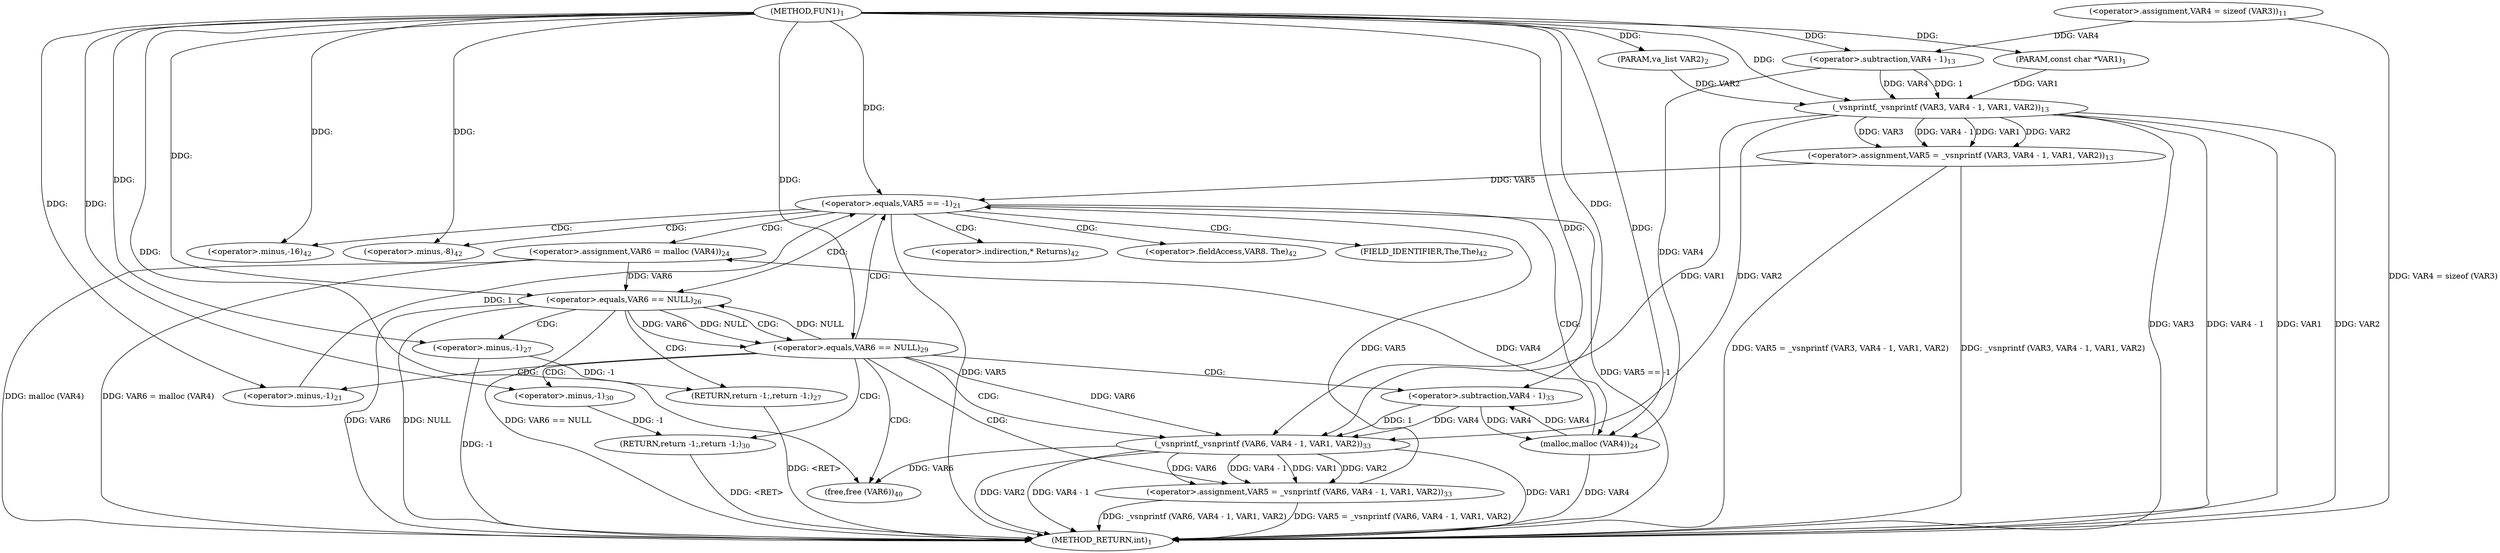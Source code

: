 digraph "FUN1" {  
"8" [label = <(METHOD,FUN1)<SUB>1</SUB>> ]
"277" [label = <(METHOD_RETURN,int)<SUB>1</SUB>> ]
"9" [label = <(PARAM,const char *VAR1)<SUB>1</SUB>> ]
"10" [label = <(PARAM,va_list VAR2)<SUB>2</SUB>> ]
"15" [label = <(&lt;operator&gt;.assignment,VAR4 = sizeof (VAR3))<SUB>11</SUB>> ]
"19" [label = <(&lt;operator&gt;.assignment,VAR5 = _vsnprintf (VAR3, VAR4 - 1, VAR1, VAR2))<SUB>13</SUB>> ]
"68" [label = <(&lt;operator&gt;.minus,-16)<SUB>42</SUB>> ]
"72" [label = <(&lt;operator&gt;.minus,-8)<SUB>42</SUB>> ]
"29" [label = <(&lt;operator&gt;.equals,VAR5 == -1)<SUB>21</SUB>> ]
"21" [label = <(_vsnprintf,_vsnprintf (VAR3, VAR4 - 1, VAR1, VAR2))<SUB>13</SUB>> ]
"34" [label = <(&lt;operator&gt;.assignment,VAR6 = malloc (VAR4))<SUB>24</SUB>> ]
"54" [label = <(&lt;operator&gt;.assignment,VAR5 = _vsnprintf (VAR6, VAR4 - 1, VAR1, VAR2))<SUB>33</SUB>> ]
"63" [label = <(free,free (VAR6))<SUB>40</SUB>> ]
"23" [label = <(&lt;operator&gt;.subtraction,VAR4 - 1)<SUB>13</SUB>> ]
"31" [label = <(&lt;operator&gt;.minus,-1)<SUB>21</SUB>> ]
"39" [label = <(&lt;operator&gt;.equals,VAR6 == NULL)<SUB>26</SUB>> ]
"47" [label = <(&lt;operator&gt;.equals,VAR6 == NULL)<SUB>29</SUB>> ]
"36" [label = <(malloc,malloc (VAR4))<SUB>24</SUB>> ]
"43" [label = <(RETURN,return -1;,return -1;)<SUB>27</SUB>> ]
"51" [label = <(RETURN,return -1;,return -1;)<SUB>30</SUB>> ]
"56" [label = <(_vsnprintf,_vsnprintf (VAR6, VAR4 - 1, VAR1, VAR2))<SUB>33</SUB>> ]
"44" [label = <(&lt;operator&gt;.minus,-1)<SUB>27</SUB>> ]
"52" [label = <(&lt;operator&gt;.minus,-1)<SUB>30</SUB>> ]
"58" [label = <(&lt;operator&gt;.subtraction,VAR4 - 1)<SUB>33</SUB>> ]
"65" [label = <(&lt;operator&gt;.indirection,* Returns)<SUB>42</SUB>> ]
"74" [label = <(&lt;operator&gt;.fieldAccess,VAR8. The)<SUB>42</SUB>> ]
"76" [label = <(FIELD_IDENTIFIER,The,The)<SUB>42</SUB>> ]
  "51" -> "277"  [ label = "DDG: &lt;RET&gt;"] 
  "43" -> "277"  [ label = "DDG: &lt;RET&gt;"] 
  "15" -> "277"  [ label = "DDG: VAR4 = sizeof (VAR3)"] 
  "21" -> "277"  [ label = "DDG: VAR3"] 
  "21" -> "277"  [ label = "DDG: VAR4 - 1"] 
  "21" -> "277"  [ label = "DDG: VAR1"] 
  "21" -> "277"  [ label = "DDG: VAR2"] 
  "19" -> "277"  [ label = "DDG: _vsnprintf (VAR3, VAR4 - 1, VAR1, VAR2)"] 
  "19" -> "277"  [ label = "DDG: VAR5 = _vsnprintf (VAR3, VAR4 - 1, VAR1, VAR2)"] 
  "29" -> "277"  [ label = "DDG: VAR5"] 
  "29" -> "277"  [ label = "DDG: VAR5 == -1"] 
  "36" -> "277"  [ label = "DDG: VAR4"] 
  "34" -> "277"  [ label = "DDG: malloc (VAR4)"] 
  "34" -> "277"  [ label = "DDG: VAR6 = malloc (VAR4)"] 
  "39" -> "277"  [ label = "DDG: VAR6"] 
  "39" -> "277"  [ label = "DDG: NULL"] 
  "39" -> "277"  [ label = "DDG: VAR6 == NULL"] 
  "56" -> "277"  [ label = "DDG: VAR4 - 1"] 
  "56" -> "277"  [ label = "DDG: VAR1"] 
  "56" -> "277"  [ label = "DDG: VAR2"] 
  "54" -> "277"  [ label = "DDG: _vsnprintf (VAR6, VAR4 - 1, VAR1, VAR2)"] 
  "54" -> "277"  [ label = "DDG: VAR5 = _vsnprintf (VAR6, VAR4 - 1, VAR1, VAR2)"] 
  "44" -> "277"  [ label = "DDG: -1"] 
  "8" -> "9"  [ label = "DDG: "] 
  "8" -> "10"  [ label = "DDG: "] 
  "21" -> "19"  [ label = "DDG: VAR3"] 
  "21" -> "19"  [ label = "DDG: VAR4 - 1"] 
  "21" -> "19"  [ label = "DDG: VAR1"] 
  "21" -> "19"  [ label = "DDG: VAR2"] 
  "8" -> "68"  [ label = "DDG: "] 
  "8" -> "72"  [ label = "DDG: "] 
  "8" -> "21"  [ label = "DDG: "] 
  "23" -> "21"  [ label = "DDG: VAR4"] 
  "23" -> "21"  [ label = "DDG: 1"] 
  "9" -> "21"  [ label = "DDG: VAR1"] 
  "10" -> "21"  [ label = "DDG: VAR2"] 
  "19" -> "29"  [ label = "DDG: VAR5"] 
  "54" -> "29"  [ label = "DDG: VAR5"] 
  "8" -> "29"  [ label = "DDG: "] 
  "31" -> "29"  [ label = "DDG: 1"] 
  "36" -> "34"  [ label = "DDG: VAR4"] 
  "56" -> "54"  [ label = "DDG: VAR6"] 
  "56" -> "54"  [ label = "DDG: VAR4 - 1"] 
  "56" -> "54"  [ label = "DDG: VAR1"] 
  "56" -> "54"  [ label = "DDG: VAR2"] 
  "15" -> "23"  [ label = "DDG: VAR4"] 
  "8" -> "23"  [ label = "DDG: "] 
  "8" -> "31"  [ label = "DDG: "] 
  "56" -> "63"  [ label = "DDG: VAR6"] 
  "8" -> "63"  [ label = "DDG: "] 
  "23" -> "36"  [ label = "DDG: VAR4"] 
  "58" -> "36"  [ label = "DDG: VAR4"] 
  "8" -> "36"  [ label = "DDG: "] 
  "34" -> "39"  [ label = "DDG: VAR6"] 
  "8" -> "39"  [ label = "DDG: "] 
  "47" -> "39"  [ label = "DDG: NULL"] 
  "44" -> "43"  [ label = "DDG: -1"] 
  "39" -> "47"  [ label = "DDG: VAR6"] 
  "8" -> "47"  [ label = "DDG: "] 
  "39" -> "47"  [ label = "DDG: NULL"] 
  "52" -> "51"  [ label = "DDG: -1"] 
  "47" -> "56"  [ label = "DDG: VAR6"] 
  "8" -> "56"  [ label = "DDG: "] 
  "58" -> "56"  [ label = "DDG: VAR4"] 
  "58" -> "56"  [ label = "DDG: 1"] 
  "21" -> "56"  [ label = "DDG: VAR1"] 
  "21" -> "56"  [ label = "DDG: VAR2"] 
  "36" -> "58"  [ label = "DDG: VAR4"] 
  "8" -> "58"  [ label = "DDG: "] 
  "8" -> "44"  [ label = "DDG: "] 
  "8" -> "52"  [ label = "DDG: "] 
  "29" -> "34"  [ label = "CDG: "] 
  "29" -> "68"  [ label = "CDG: "] 
  "29" -> "36"  [ label = "CDG: "] 
  "29" -> "72"  [ label = "CDG: "] 
  "29" -> "74"  [ label = "CDG: "] 
  "29" -> "76"  [ label = "CDG: "] 
  "29" -> "65"  [ label = "CDG: "] 
  "29" -> "39"  [ label = "CDG: "] 
  "39" -> "47"  [ label = "CDG: "] 
  "39" -> "44"  [ label = "CDG: "] 
  "39" -> "43"  [ label = "CDG: "] 
  "47" -> "58"  [ label = "CDG: "] 
  "47" -> "51"  [ label = "CDG: "] 
  "47" -> "52"  [ label = "CDG: "] 
  "47" -> "56"  [ label = "CDG: "] 
  "47" -> "63"  [ label = "CDG: "] 
  "47" -> "29"  [ label = "CDG: "] 
  "47" -> "54"  [ label = "CDG: "] 
  "47" -> "31"  [ label = "CDG: "] 
}
